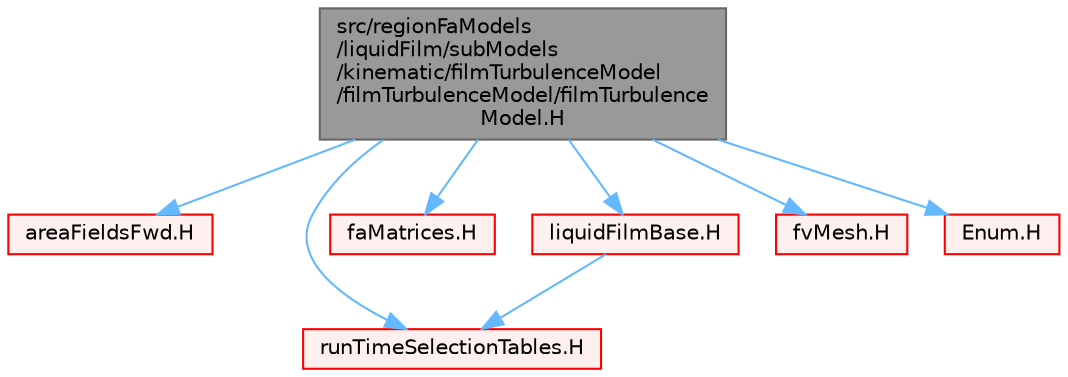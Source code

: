 digraph "src/regionFaModels/liquidFilm/subModels/kinematic/filmTurbulenceModel/filmTurbulenceModel/filmTurbulenceModel.H"
{
 // LATEX_PDF_SIZE
  bgcolor="transparent";
  edge [fontname=Helvetica,fontsize=10,labelfontname=Helvetica,labelfontsize=10];
  node [fontname=Helvetica,fontsize=10,shape=box,height=0.2,width=0.4];
  Node1 [id="Node000001",label="src/regionFaModels\l/liquidFilm/subModels\l/kinematic/filmTurbulenceModel\l/filmTurbulenceModel/filmTurbulence\lModel.H",height=0.2,width=0.4,color="gray40", fillcolor="grey60", style="filled", fontcolor="black",tooltip=" "];
  Node1 -> Node2 [id="edge1_Node000001_Node000002",color="steelblue1",style="solid",tooltip=" "];
  Node2 [id="Node000002",label="areaFieldsFwd.H",height=0.2,width=0.4,color="red", fillcolor="#FFF0F0", style="filled",URL="$areaFieldsFwd_8H.html",tooltip="Forwards and collection of common area field types."];
  Node1 -> Node128 [id="edge2_Node000001_Node000128",color="steelblue1",style="solid",tooltip=" "];
  Node128 [id="Node000128",label="runTimeSelectionTables.H",height=0.2,width=0.4,color="red", fillcolor="#FFF0F0", style="filled",URL="$runTimeSelectionTables_8H.html",tooltip="Macros to ease declaration of run-time selection tables."];
  Node1 -> Node144 [id="edge3_Node000001_Node000144",color="steelblue1",style="solid",tooltip=" "];
  Node144 [id="Node000144",label="faMatrices.H",height=0.2,width=0.4,color="red", fillcolor="#FFF0F0", style="filled",URL="$faMatrices_8H.html",tooltip=" "];
  Node1 -> Node399 [id="edge4_Node000001_Node000399",color="steelblue1",style="solid",tooltip=" "];
  Node399 [id="Node000399",label="liquidFilmBase.H",height=0.2,width=0.4,color="red", fillcolor="#FFF0F0", style="filled",URL="$liquidFilmBase_8H.html",tooltip=" "];
  Node399 -> Node128 [id="edge5_Node000399_Node000128",color="steelblue1",style="solid",tooltip=" "];
  Node1 -> Node452 [id="edge6_Node000001_Node000452",color="steelblue1",style="solid",tooltip=" "];
  Node452 [id="Node000452",label="fvMesh.H",height=0.2,width=0.4,color="red", fillcolor="#FFF0F0", style="filled",URL="$fvMesh_8H.html",tooltip=" "];
  Node1 -> Node165 [id="edge7_Node000001_Node000165",color="steelblue1",style="solid",tooltip=" "];
  Node165 [id="Node000165",label="Enum.H",height=0.2,width=0.4,color="red", fillcolor="#FFF0F0", style="filled",URL="$Enum_8H.html",tooltip=" "];
}
